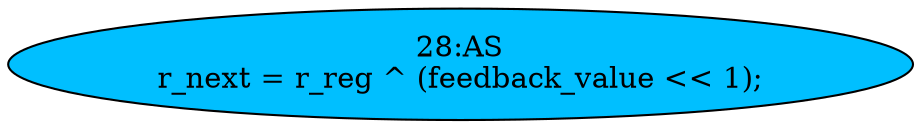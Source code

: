 strict digraph "" {
	node [label="\N"];
	"28:AS"	[ast="<pyverilog.vparser.ast.Assign object at 0x7f31c27ee650>",
		def_var="['r_next']",
		fillcolor=deepskyblue,
		label="28:AS
r_next = r_reg ^ (feedback_value << 1);",
		statements="[]",
		style=filled,
		typ=Assign,
		use_var="['r_reg', 'feedback_value']"];
}
